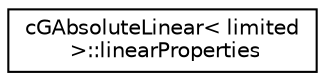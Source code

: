 digraph "Graphical Class Hierarchy"
{
 // LATEX_PDF_SIZE
  edge [fontname="Helvetica",fontsize="10",labelfontname="Helvetica",labelfontsize="10"];
  node [fontname="Helvetica",fontsize="10",shape=record];
  rankdir="LR";
  Node0 [label="cGAbsoluteLinear\< limited\l \>::linearProperties",height=0.2,width=0.4,color="black", fillcolor="white", style="filled",URL="$structpFlow_1_1cfModels_1_1cGAbsoluteLinear_1_1linearProperties.html",tooltip=" "];
}
